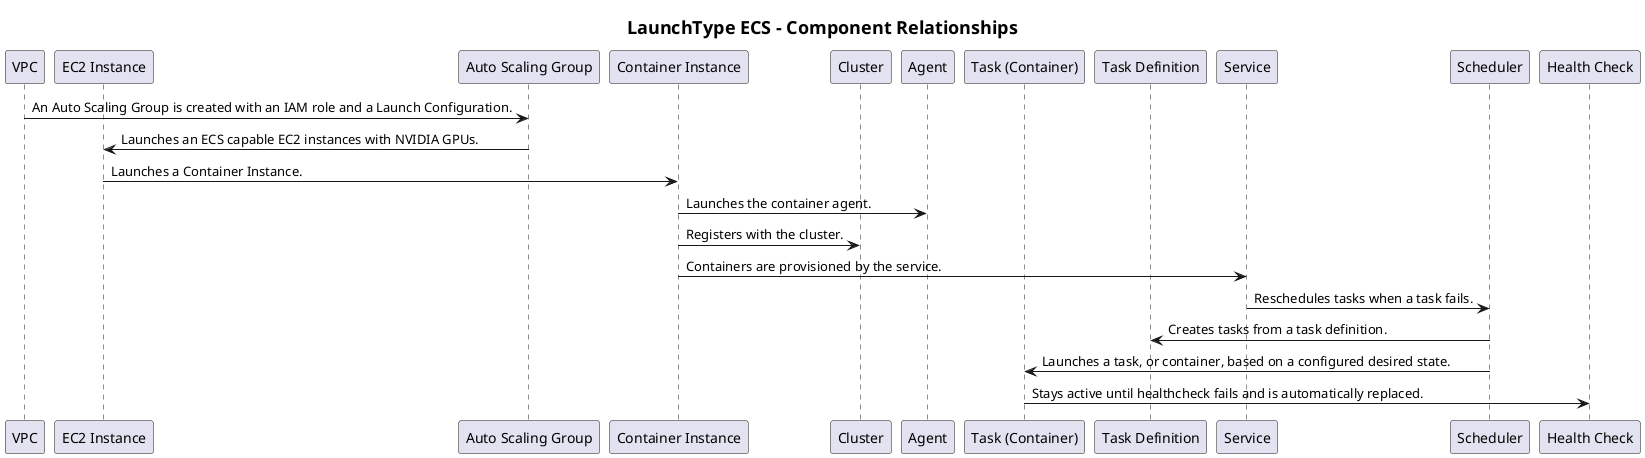 @startuml

title = LaunchType ECS - Component Relationships
skinparam backgroundColor #ffffff

participant VPC
participant "EC2 Instance" as EC2
participant "Auto Scaling Group" as ASG
participant "Container Instance" as ContainerInstance
participant Cluster
participant Agent
participant Task as "Task (Container)"
participant "Task Definition" as TaskDefinition
participant Service
participant Scheduler
participant HealthCheck as "Health Check"

VPC->ASG: An Auto Scaling Group is created with an IAM role and a Launch Configuration.
ASG->EC2: Launches an ECS capable EC2 instances with NVIDIA GPUs.
EC2->ContainerInstance: Launches a Container Instance.
ContainerInstance->Agent: Launches the container agent.
ContainerInstance->Cluster: Registers with the cluster.
ContainerInstance->Service: Containers are provisioned by the service.
Service->Scheduler: Reschedules tasks when a task fails.
Scheduler->TaskDefinition: Creates tasks from a task definition.
Scheduler->Task: Launches a task, or container, based on a configured desired state.
Task->HealthCheck: Stays active until healthcheck fails and is automatically replaced.

@enduml